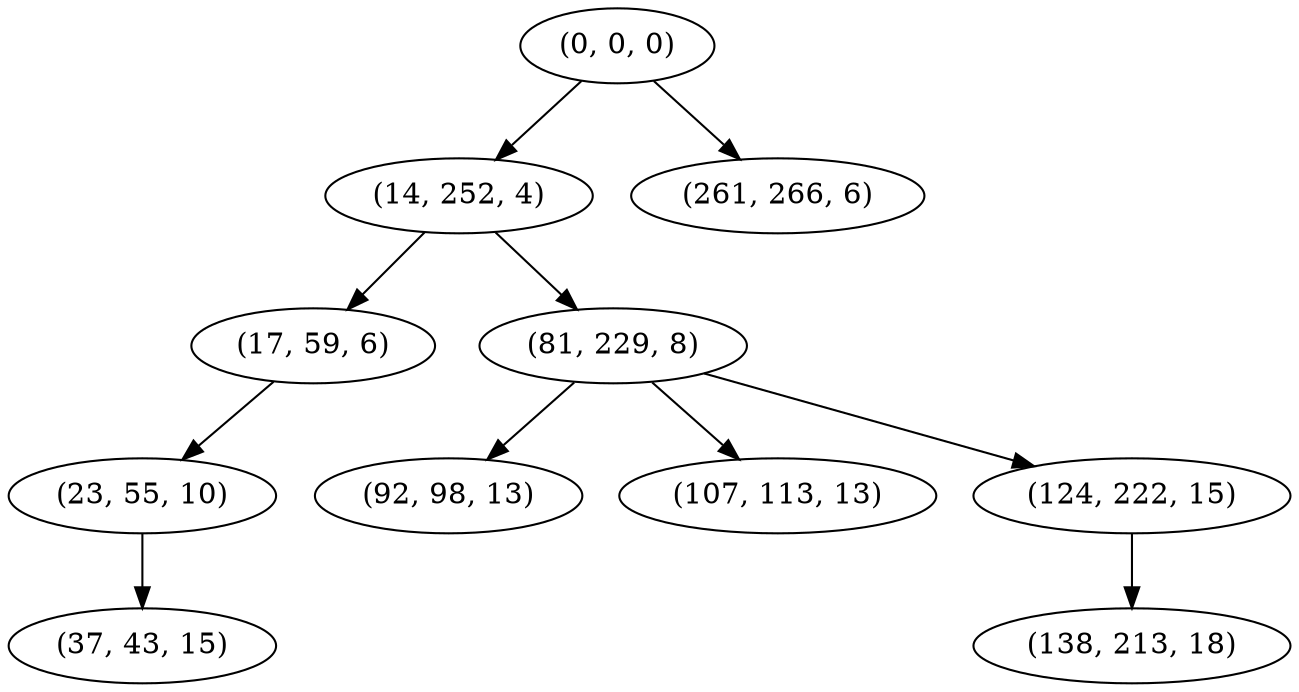 digraph tree {
    "(0, 0, 0)";
    "(14, 252, 4)";
    "(17, 59, 6)";
    "(23, 55, 10)";
    "(37, 43, 15)";
    "(81, 229, 8)";
    "(92, 98, 13)";
    "(107, 113, 13)";
    "(124, 222, 15)";
    "(138, 213, 18)";
    "(261, 266, 6)";
    "(0, 0, 0)" -> "(14, 252, 4)";
    "(0, 0, 0)" -> "(261, 266, 6)";
    "(14, 252, 4)" -> "(17, 59, 6)";
    "(14, 252, 4)" -> "(81, 229, 8)";
    "(17, 59, 6)" -> "(23, 55, 10)";
    "(23, 55, 10)" -> "(37, 43, 15)";
    "(81, 229, 8)" -> "(92, 98, 13)";
    "(81, 229, 8)" -> "(107, 113, 13)";
    "(81, 229, 8)" -> "(124, 222, 15)";
    "(124, 222, 15)" -> "(138, 213, 18)";
}
